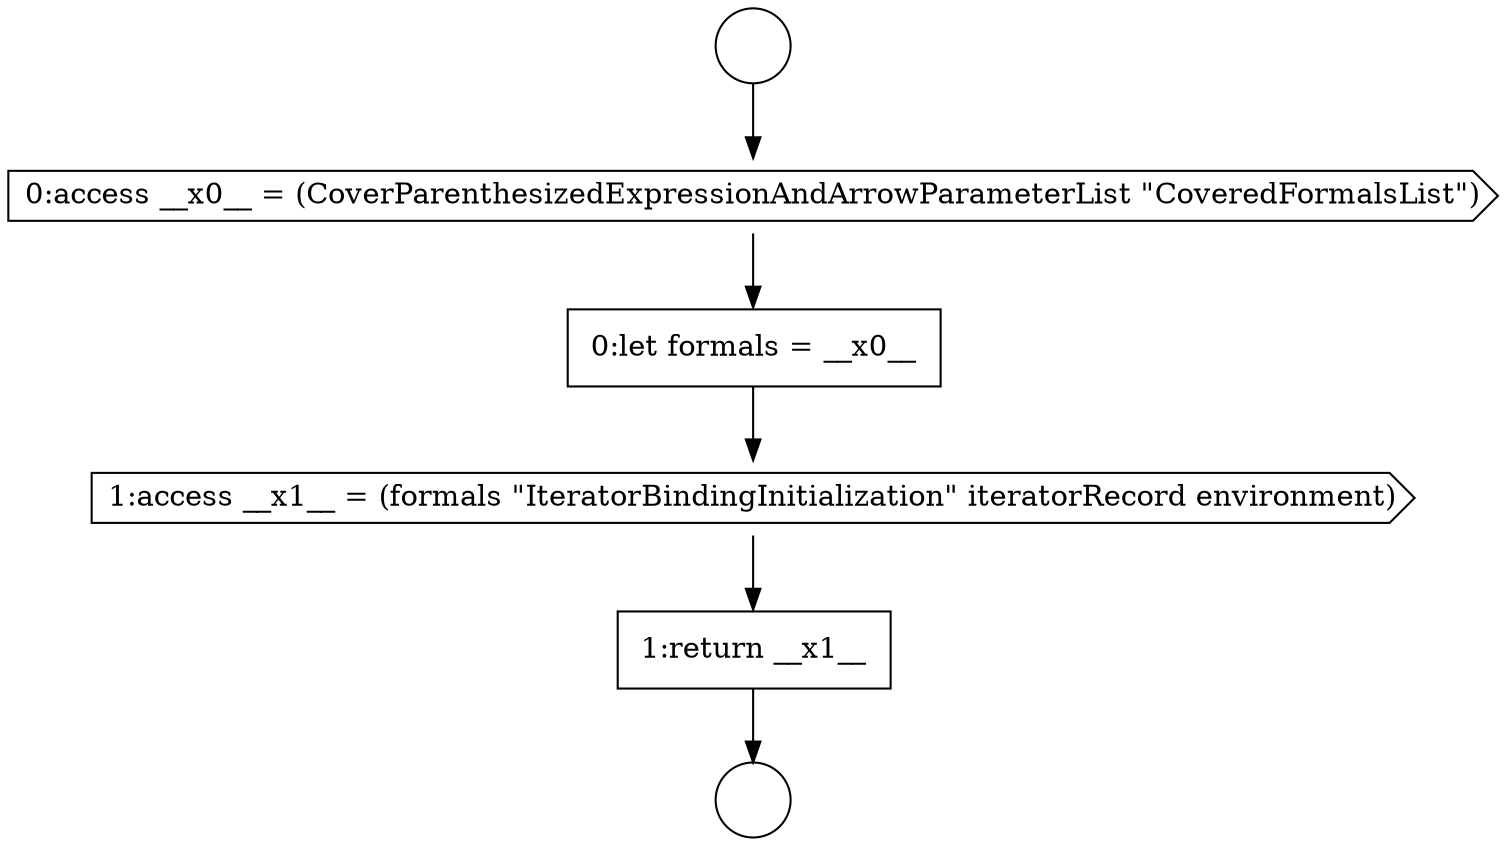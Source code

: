 digraph {
  node9103 [shape=circle label=" " color="black" fillcolor="white" style=filled]
  node9108 [shape=none, margin=0, label=<<font color="black">
    <table border="0" cellborder="1" cellspacing="0" cellpadding="10">
      <tr><td align="left">1:return __x1__</td></tr>
    </table>
  </font>> color="black" fillcolor="white" style=filled]
  node9105 [shape=cds, label=<<font color="black">0:access __x0__ = (CoverParenthesizedExpressionAndArrowParameterList &quot;CoveredFormalsList&quot;)</font>> color="black" fillcolor="white" style=filled]
  node9104 [shape=circle label=" " color="black" fillcolor="white" style=filled]
  node9107 [shape=cds, label=<<font color="black">1:access __x1__ = (formals &quot;IteratorBindingInitialization&quot; iteratorRecord environment)</font>> color="black" fillcolor="white" style=filled]
  node9106 [shape=none, margin=0, label=<<font color="black">
    <table border="0" cellborder="1" cellspacing="0" cellpadding="10">
      <tr><td align="left">0:let formals = __x0__</td></tr>
    </table>
  </font>> color="black" fillcolor="white" style=filled]
  node9106 -> node9107 [ color="black"]
  node9107 -> node9108 [ color="black"]
  node9108 -> node9104 [ color="black"]
  node9103 -> node9105 [ color="black"]
  node9105 -> node9106 [ color="black"]
}
